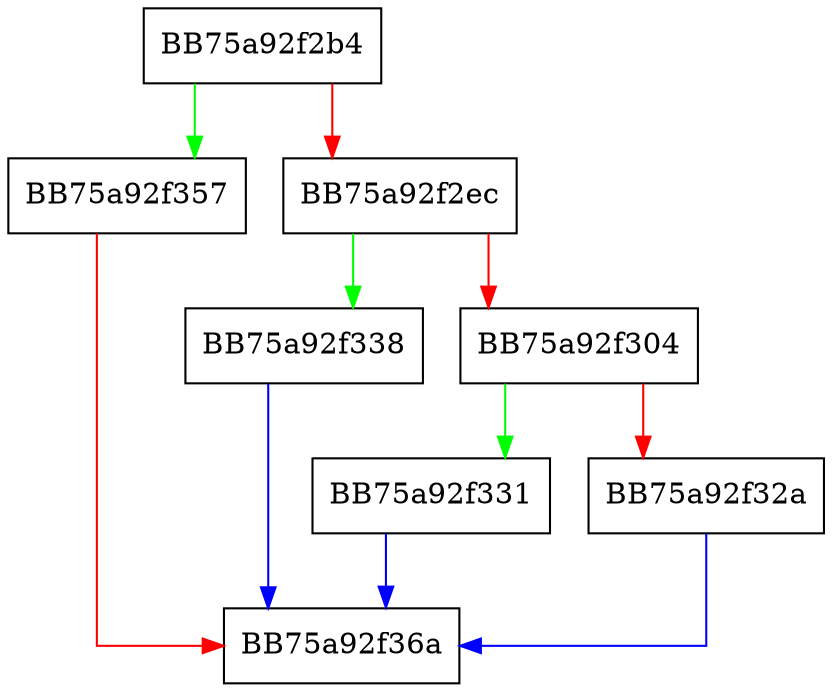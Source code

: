 digraph _should_report {
  node [shape="box"];
  graph [splines=ortho];
  BB75a92f2b4 -> BB75a92f357 [color="green"];
  BB75a92f2b4 -> BB75a92f2ec [color="red"];
  BB75a92f2ec -> BB75a92f338 [color="green"];
  BB75a92f2ec -> BB75a92f304 [color="red"];
  BB75a92f304 -> BB75a92f331 [color="green"];
  BB75a92f304 -> BB75a92f32a [color="red"];
  BB75a92f32a -> BB75a92f36a [color="blue"];
  BB75a92f331 -> BB75a92f36a [color="blue"];
  BB75a92f338 -> BB75a92f36a [color="blue"];
  BB75a92f357 -> BB75a92f36a [color="red"];
}